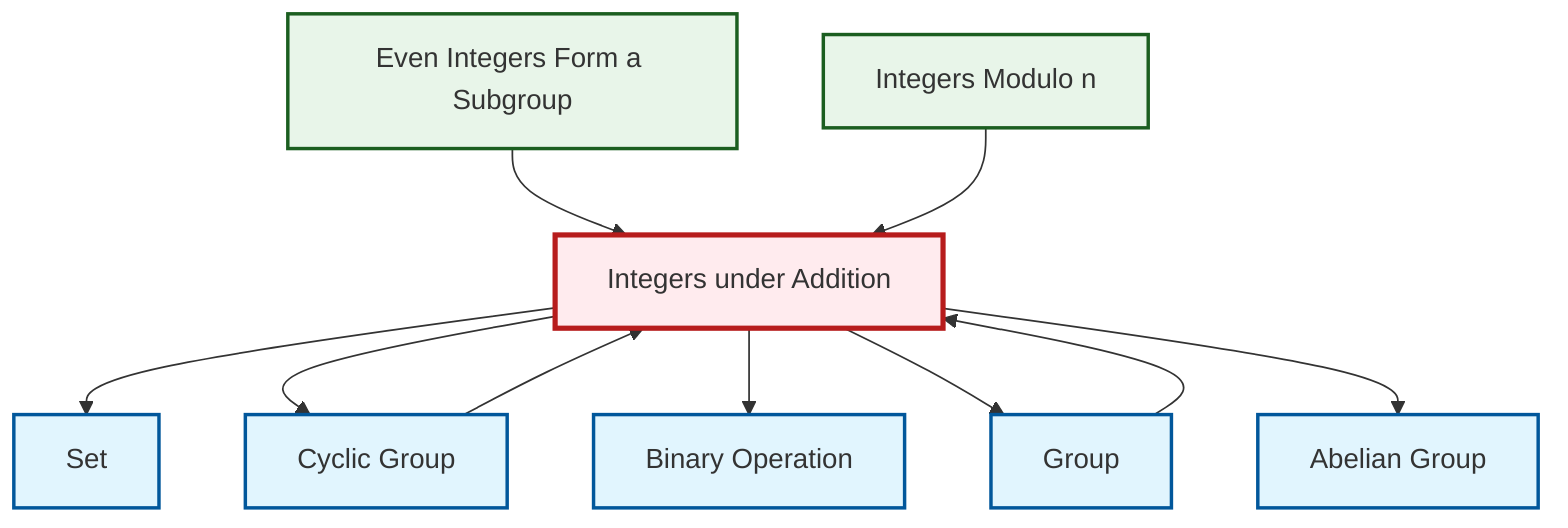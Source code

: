 graph TD
    classDef definition fill:#e1f5fe,stroke:#01579b,stroke-width:2px
    classDef theorem fill:#f3e5f5,stroke:#4a148c,stroke-width:2px
    classDef axiom fill:#fff3e0,stroke:#e65100,stroke-width:2px
    classDef example fill:#e8f5e9,stroke:#1b5e20,stroke-width:2px
    classDef current fill:#ffebee,stroke:#b71c1c,stroke-width:3px
    ex-integers-addition["Integers under Addition"]:::example
    def-binary-operation["Binary Operation"]:::definition
    def-cyclic-group["Cyclic Group"]:::definition
    ex-quotient-integers-mod-n["Integers Modulo n"]:::example
    def-abelian-group["Abelian Group"]:::definition
    def-group["Group"]:::definition
    def-set["Set"]:::definition
    ex-even-integers-subgroup["Even Integers Form a Subgroup"]:::example
    ex-integers-addition --> def-set
    ex-even-integers-subgroup --> ex-integers-addition
    ex-quotient-integers-mod-n --> ex-integers-addition
    def-group --> ex-integers-addition
    ex-integers-addition --> def-cyclic-group
    def-cyclic-group --> ex-integers-addition
    ex-integers-addition --> def-binary-operation
    ex-integers-addition --> def-group
    ex-integers-addition --> def-abelian-group
    class ex-integers-addition current